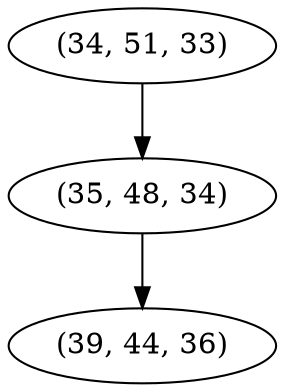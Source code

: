 digraph tree {
    "(34, 51, 33)";
    "(35, 48, 34)";
    "(39, 44, 36)";
    "(34, 51, 33)" -> "(35, 48, 34)";
    "(35, 48, 34)" -> "(39, 44, 36)";
}
